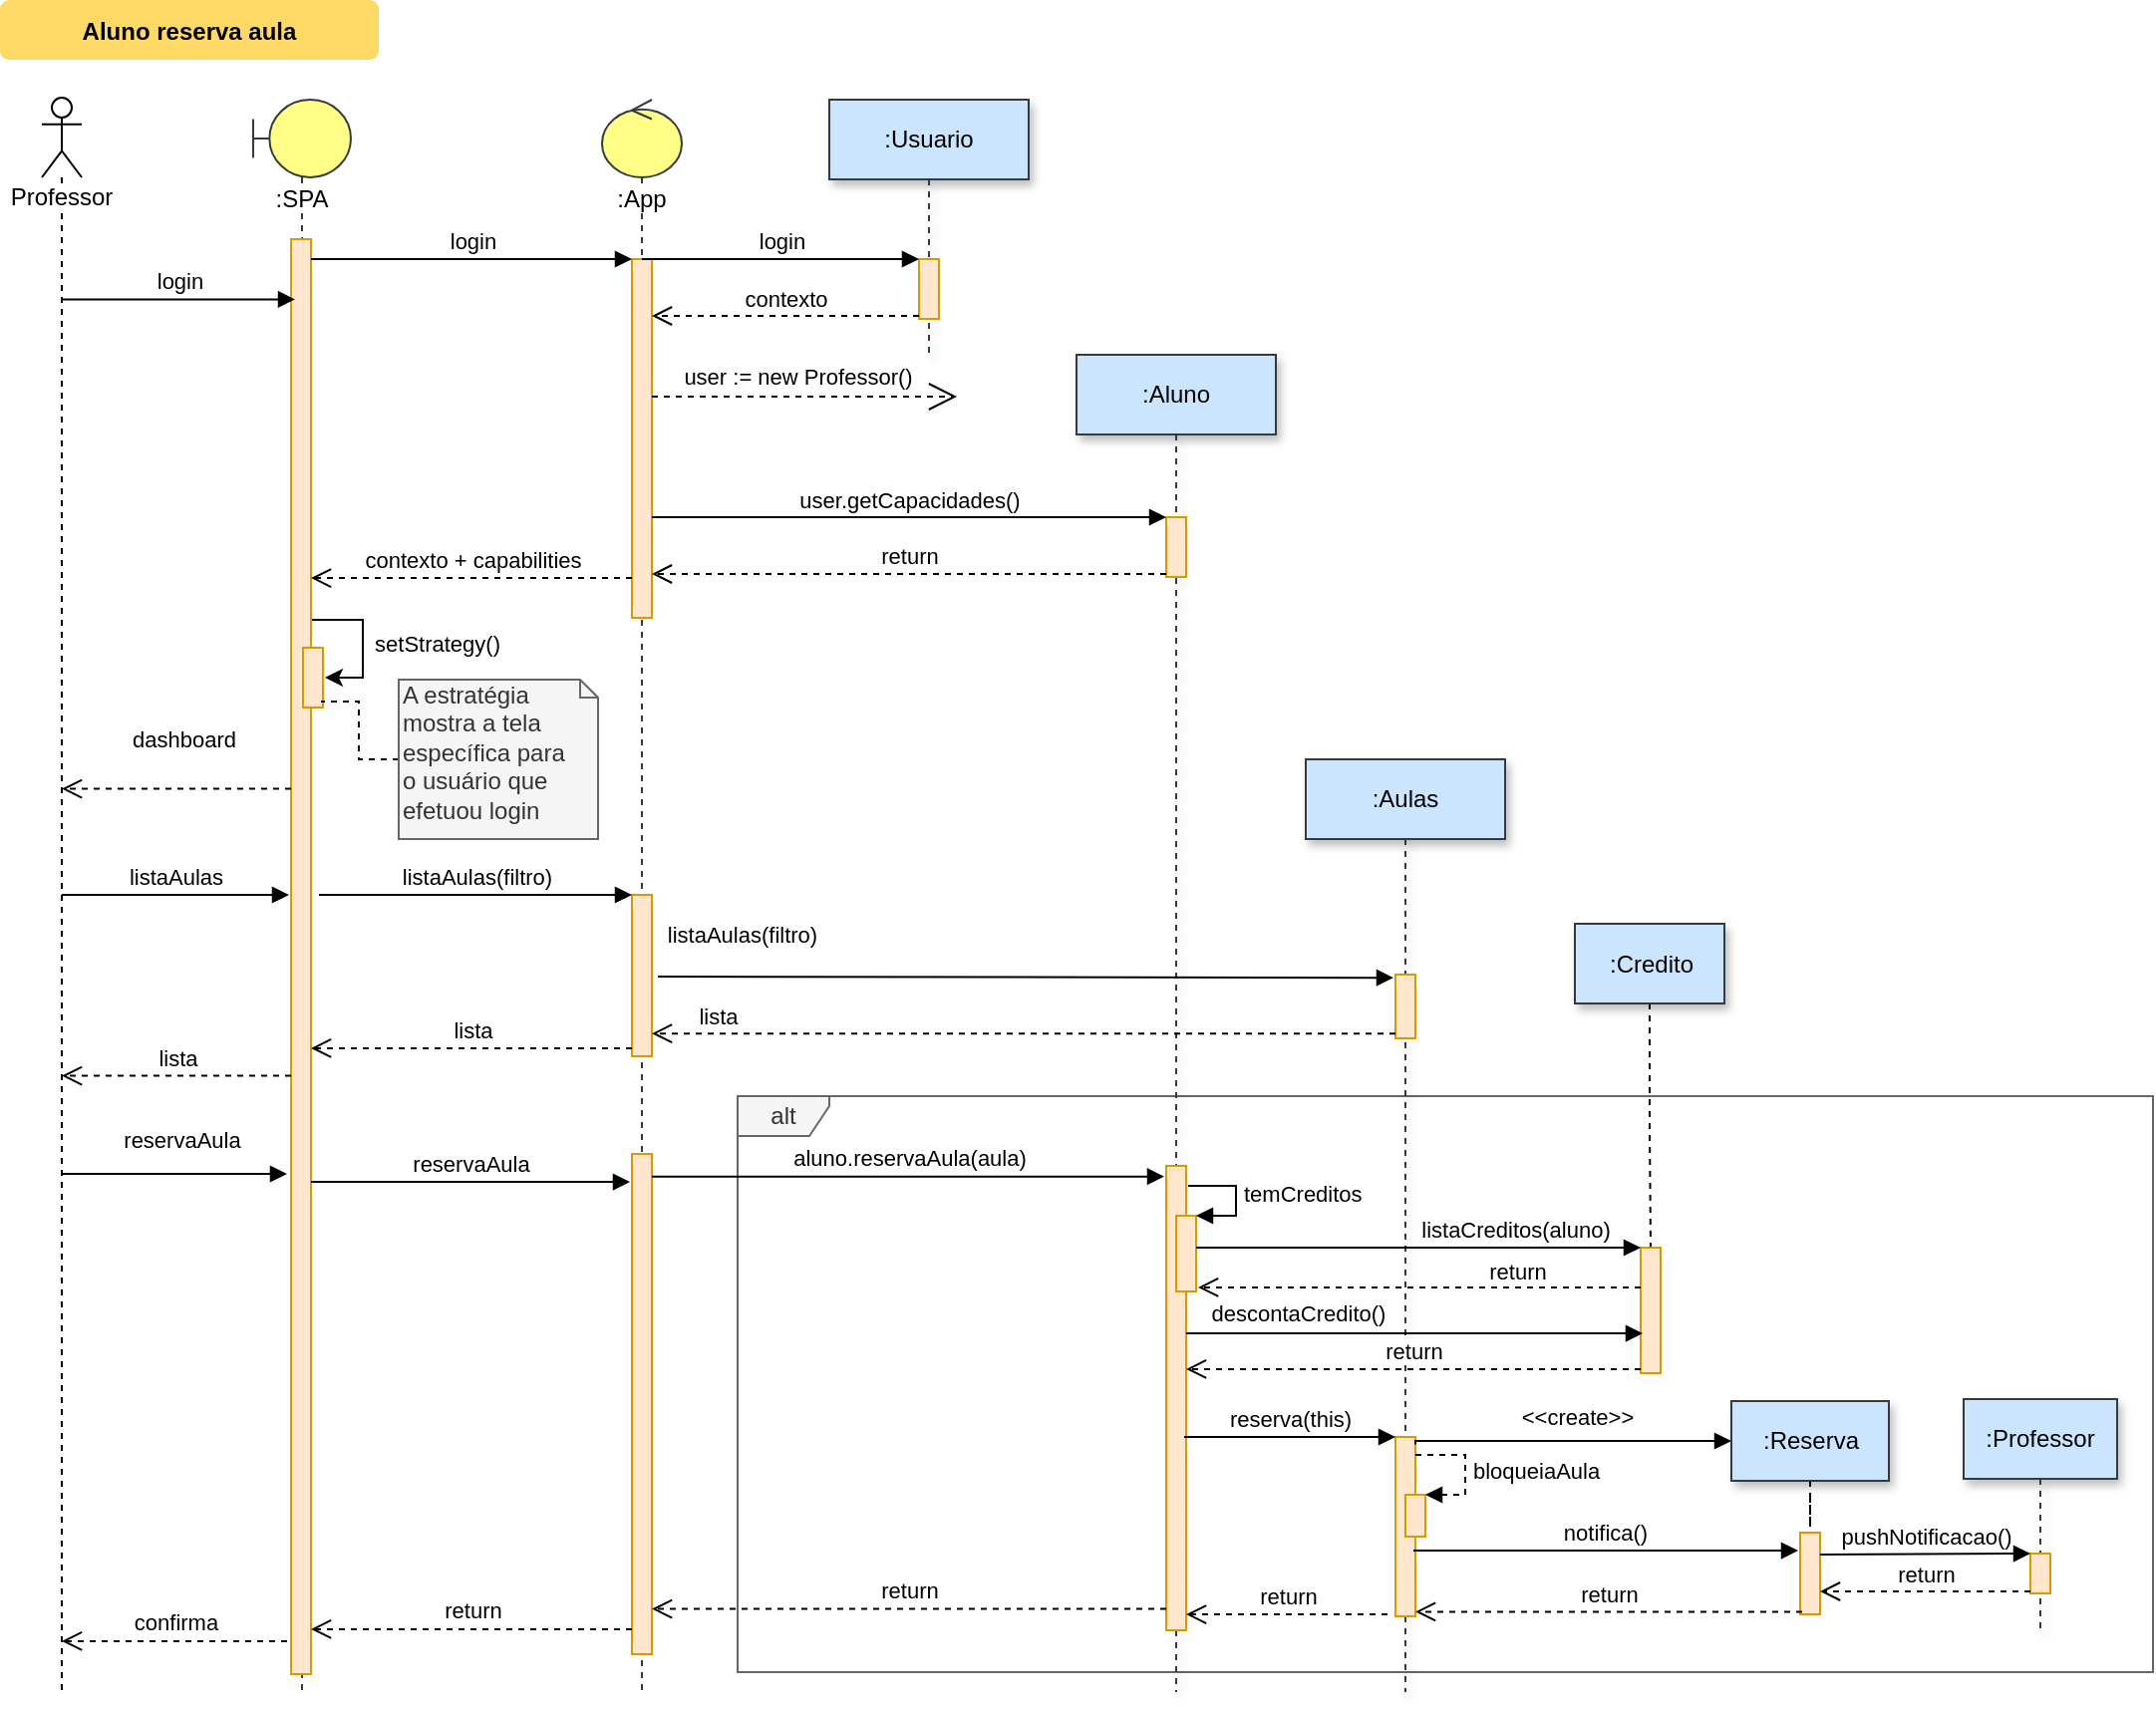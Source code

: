 <mxfile pages="1" version="11.2.4" type="github"><diagram name="Page-1" id="9361dd3d-8414-5efd-6122-117bd74ce7a7"><mxGraphModel dx="1340" dy="864" grid="1" gridSize="10" guides="1" tooltips="1" connect="1" arrows="1" fold="1" page="0" pageScale="1.5" pageWidth="826" pageHeight="1169" background="#ffffff" math="0" shadow="0"><root><mxCell id="0"/><mxCell id="1" parent="0"/><mxCell id="zdmqq-vJ7v56Sh9Q-Qe6-90" value="Aluno reserva aula" style="rounded=1;fontStyle=1;fillColor=#FFD966;strokeColor=none" parent="1" vertex="1"><mxGeometry x="50" y="31" width="190" height="30" as="geometry"/></mxCell><mxCell id="vCzybXFXyTB3erlj9CWv-7" value="alt" style="shape=umlFrame;whiteSpace=wrap;html=1;fillColor=#f5f5f5;strokeColor=#666666;fontColor=#333333;gradientColor=none;swimlaneFillColor=none;width=46;height=20;comic=0;" vertex="1" parent="1"><mxGeometry x="420" y="581" width="710" height="289" as="geometry"/></mxCell><mxCell id="vCzybXFXyTB3erlj9CWv-8" value=":SPA" style="shape=umlLifeline;participant=umlBoundary;perimeter=lifelinePerimeter;whiteSpace=wrap;html=1;container=1;collapsible=0;recursiveResize=0;verticalAlign=top;spacingTop=36;labelBackgroundColor=#ffffff;outlineConnect=0;size=39;fillColor=#ffff88;strokeColor=#36393d;" vertex="1" parent="1"><mxGeometry x="177" y="81" width="49" height="799" as="geometry"/></mxCell><mxCell id="vCzybXFXyTB3erlj9CWv-9" value="setStrategy()" style="edgeStyle=orthogonalEdgeStyle;rounded=0;orthogonalLoop=1;jettySize=auto;html=1;entryX=1.1;entryY=0.5;entryDx=0;entryDy=0;entryPerimeter=0;" edge="1" parent="vCzybXFXyTB3erlj9CWv-8" source="vCzybXFXyTB3erlj9CWv-10" target="vCzybXFXyTB3erlj9CWv-11"><mxGeometry x="0.519" y="-42" relative="1" as="geometry"><Array as="points"><mxPoint x="55" y="261"/><mxPoint x="55" y="290"/></Array><mxPoint x="38" y="25" as="offset"/></mxGeometry></mxCell><mxCell id="vCzybXFXyTB3erlj9CWv-10" value="" style="html=1;points=[];perimeter=orthogonalPerimeter;fillColor=#ffe6cc;strokeColor=#d79b00;" vertex="1" parent="vCzybXFXyTB3erlj9CWv-8"><mxGeometry x="19" y="70" width="10" height="720" as="geometry"/></mxCell><mxCell id="vCzybXFXyTB3erlj9CWv-11" value="" style="html=1;points=[];perimeter=orthogonalPerimeter;fillColor=#ffe6cc;strokeColor=#d79b00;" vertex="1" parent="vCzybXFXyTB3erlj9CWv-8"><mxGeometry x="25" y="275" width="10" height="30" as="geometry"/></mxCell><mxCell id="vCzybXFXyTB3erlj9CWv-12" value="Professor&lt;br&gt;" style="shape=umlLifeline;participant=umlActor;perimeter=lifelinePerimeter;whiteSpace=wrap;html=1;container=1;collapsible=0;recursiveResize=0;verticalAlign=top;spacingTop=36;labelBackgroundColor=#ffffff;outlineConnect=0;" vertex="1" parent="1"><mxGeometry x="71" y="80" width="20" height="800" as="geometry"/></mxCell><mxCell id="vCzybXFXyTB3erlj9CWv-13" value=":Usuario" style="shape=umlLifeline;perimeter=lifelinePerimeter;whiteSpace=wrap;html=1;container=1;collapsible=0;recursiveResize=0;outlineConnect=0;shadow=1;strokeColor=#36393d;fillColor=#cce5ff;" vertex="1" parent="1"><mxGeometry x="466" y="81" width="100" height="129" as="geometry"/></mxCell><mxCell id="vCzybXFXyTB3erlj9CWv-14" value="" style="html=1;points=[];perimeter=orthogonalPerimeter;fillColor=#ffe6cc;strokeColor=#d79b00;" vertex="1" parent="vCzybXFXyTB3erlj9CWv-13"><mxGeometry x="45" y="80" width="10" height="30" as="geometry"/></mxCell><mxCell id="vCzybXFXyTB3erlj9CWv-15" value=":App" style="shape=umlLifeline;participant=umlControl;perimeter=lifelinePerimeter;whiteSpace=wrap;html=1;container=1;collapsible=0;recursiveResize=0;verticalAlign=top;spacingTop=36;labelBackgroundColor=#ffffff;outlineConnect=0;size=39;fillColor=#ffff88;strokeColor=#36393d;" vertex="1" parent="1"><mxGeometry x="352" y="81" width="40" height="799" as="geometry"/></mxCell><mxCell id="vCzybXFXyTB3erlj9CWv-16" value="" style="html=1;points=[];perimeter=orthogonalPerimeter;fillColor=#ffe6cc;strokeColor=#d79b00;" vertex="1" parent="vCzybXFXyTB3erlj9CWv-15"><mxGeometry x="15" y="80" width="10" height="180" as="geometry"/></mxCell><mxCell id="vCzybXFXyTB3erlj9CWv-17" value="" style="html=1;points=[];perimeter=orthogonalPerimeter;fillColor=#ffe6cc;strokeColor=#d79b00;" vertex="1" parent="vCzybXFXyTB3erlj9CWv-15"><mxGeometry x="15" y="399" width="10" height="81" as="geometry"/></mxCell><mxCell id="vCzybXFXyTB3erlj9CWv-18" value="" style="html=1;points=[];perimeter=orthogonalPerimeter;fillColor=#ffe6cc;strokeColor=#d79b00;" vertex="1" parent="vCzybXFXyTB3erlj9CWv-15"><mxGeometry x="15" y="529" width="10" height="251" as="geometry"/></mxCell><mxCell id="vCzybXFXyTB3erlj9CWv-19" value="login" style="html=1;verticalAlign=bottom;endArrow=block;entryX=0;entryY=0;" edge="1" parent="1" source="vCzybXFXyTB3erlj9CWv-10" target="vCzybXFXyTB3erlj9CWv-16"><mxGeometry relative="1" as="geometry"><mxPoint x="245" y="161" as="sourcePoint"/></mxGeometry></mxCell><mxCell id="vCzybXFXyTB3erlj9CWv-20" value="contexto + capabilities" style="html=1;verticalAlign=bottom;endArrow=open;dashed=1;endSize=8;exitX=0;exitY=0.889;exitDx=0;exitDy=0;exitPerimeter=0;" edge="1" parent="1" source="vCzybXFXyTB3erlj9CWv-16" target="vCzybXFXyTB3erlj9CWv-10"><mxGeometry relative="1" as="geometry"><mxPoint x="245" y="237" as="targetPoint"/></mxGeometry></mxCell><mxCell id="vCzybXFXyTB3erlj9CWv-21" value="contexto" style="html=1;verticalAlign=bottom;endArrow=open;dashed=1;endSize=8;exitX=0;exitY=0.95;" edge="1" parent="1" source="vCzybXFXyTB3erlj9CWv-14" target="vCzybXFXyTB3erlj9CWv-16"><mxGeometry relative="1" as="geometry"><mxPoint x="365" y="237" as="targetPoint"/></mxGeometry></mxCell><mxCell id="vCzybXFXyTB3erlj9CWv-22" value="login" style="html=1;verticalAlign=bottom;endArrow=block;entryX=0;entryY=0;" edge="1" parent="1" source="vCzybXFXyTB3erlj9CWv-15" target="vCzybXFXyTB3erlj9CWv-14"><mxGeometry relative="1" as="geometry"><mxPoint x="365" y="161" as="sourcePoint"/></mxGeometry></mxCell><mxCell id="vCzybXFXyTB3erlj9CWv-23" value="login" style="html=1;verticalAlign=bottom;endArrow=block;entryX=0.2;entryY=0.042;entryDx=0;entryDy=0;entryPerimeter=0;" edge="1" parent="1" source="vCzybXFXyTB3erlj9CWv-12" target="vCzybXFXyTB3erlj9CWv-10"><mxGeometry width="80" relative="1" as="geometry"><mxPoint x="100" y="160" as="sourcePoint"/><mxPoint x="180" y="160" as="targetPoint"/></mxGeometry></mxCell><mxCell id="vCzybXFXyTB3erlj9CWv-24" value="dashboard" style="html=1;verticalAlign=bottom;endArrow=open;dashed=1;endSize=8;exitX=0;exitY=0.383;exitDx=0;exitDy=0;exitPerimeter=0;" edge="1" parent="1" source="vCzybXFXyTB3erlj9CWv-10" target="vCzybXFXyTB3erlj9CWv-12"><mxGeometry x="-0.058" y="-16" relative="1" as="geometry"><mxPoint x="180" y="400" as="sourcePoint"/><mxPoint x="99.5" y="341.04" as="targetPoint"/><mxPoint as="offset"/></mxGeometry></mxCell><mxCell id="vCzybXFXyTB3erlj9CWv-25" value=":Aluno" style="shape=umlLifeline;perimeter=lifelinePerimeter;whiteSpace=wrap;html=1;container=1;collapsible=0;recursiveResize=0;outlineConnect=0;shadow=1;strokeColor=#36393d;fillColor=#cce5ff;" vertex="1" parent="1"><mxGeometry x="590" y="209" width="100" height="671" as="geometry"/></mxCell><mxCell id="vCzybXFXyTB3erlj9CWv-26" value="" style="html=1;points=[];perimeter=orthogonalPerimeter;fillColor=#ffe6cc;strokeColor=#d79b00;" vertex="1" parent="vCzybXFXyTB3erlj9CWv-25"><mxGeometry x="45" y="81.5" width="10" height="30" as="geometry"/></mxCell><mxCell id="vCzybXFXyTB3erlj9CWv-50" value="" style="html=1;points=[];perimeter=orthogonalPerimeter;strokeColor=#d79b00;fillColor=#ffe6cc;" vertex="1" parent="vCzybXFXyTB3erlj9CWv-25"><mxGeometry x="45" y="407" width="10" height="233" as="geometry"/></mxCell><mxCell id="vCzybXFXyTB3erlj9CWv-63" value="" style="html=1;points=[];perimeter=orthogonalPerimeter;comic=0;gradientColor=none;strokeColor=#d79b00;fillColor=#ffe6cc;" vertex="1" parent="vCzybXFXyTB3erlj9CWv-25"><mxGeometry x="50" y="432" width="10" height="38" as="geometry"/></mxCell><mxCell id="vCzybXFXyTB3erlj9CWv-64" value="temCreditos" style="edgeStyle=orthogonalEdgeStyle;html=1;align=left;spacingLeft=2;endArrow=block;rounded=0;entryX=1;entryY=0;" edge="1" target="vCzybXFXyTB3erlj9CWv-63" parent="vCzybXFXyTB3erlj9CWv-25"><mxGeometry relative="1" as="geometry"><mxPoint x="60" y="417" as="sourcePoint"/><Array as="points"><mxPoint x="56" y="417"/><mxPoint x="80" y="417"/><mxPoint x="80" y="432"/></Array></mxGeometry></mxCell><mxCell id="vCzybXFXyTB3erlj9CWv-28" value="user := new Professor()" style="endArrow=open;endSize=12;dashed=1;html=1;" edge="1" parent="1" source="vCzybXFXyTB3erlj9CWv-16"><mxGeometry x="-0.046" y="10" width="160" relative="1" as="geometry"><mxPoint x="378" y="240" as="sourcePoint"/><mxPoint x="530" y="230" as="targetPoint"/><mxPoint as="offset"/><Array as="points"/></mxGeometry></mxCell><mxCell id="vCzybXFXyTB3erlj9CWv-29" value="user.getCapacidades()" style="html=1;verticalAlign=bottom;endArrow=block;entryX=0;entryY=0;" edge="1" parent="1" source="vCzybXFXyTB3erlj9CWv-16" target="vCzybXFXyTB3erlj9CWv-26"><mxGeometry relative="1" as="geometry"><mxPoint x="527" y="260" as="sourcePoint"/></mxGeometry></mxCell><mxCell id="vCzybXFXyTB3erlj9CWv-30" value="return" style="html=1;verticalAlign=bottom;endArrow=open;dashed=1;endSize=8;exitX=0;exitY=0.95;" edge="1" parent="1" source="vCzybXFXyTB3erlj9CWv-26" target="vCzybXFXyTB3erlj9CWv-16"><mxGeometry relative="1" as="geometry"><mxPoint x="527" y="336" as="targetPoint"/></mxGeometry></mxCell><mxCell id="vCzybXFXyTB3erlj9CWv-31" style="edgeStyle=orthogonalEdgeStyle;rounded=0;orthogonalLoop=1;jettySize=auto;html=1;entryX=0.9;entryY=0.9;entryDx=0;entryDy=0;entryPerimeter=0;dashed=1;endArrow=none;endFill=0;" edge="1" parent="1" source="vCzybXFXyTB3erlj9CWv-32" target="vCzybXFXyTB3erlj9CWv-11"><mxGeometry relative="1" as="geometry"/></mxCell><mxCell id="vCzybXFXyTB3erlj9CWv-32" value="&lt;blockquote style=&quot;margin: 0 0 0 40px ; border: none ; padding: 0px&quot;&gt;&lt;/blockquote&gt;&lt;span&gt;A estratégia&lt;/span&gt;&lt;br&gt;&lt;blockquote style=&quot;margin: 0 0 0 40px ; border: none ; padding: 0px&quot;&gt;&lt;/blockquote&gt;&lt;span&gt;mostra a tela específica para&lt;/span&gt;&lt;br&gt;&lt;blockquote style=&quot;margin: 0 0 0 40px ; border: none ; padding: 0px&quot;&gt; &lt;/blockquote&gt;&lt;span&gt;o usuário que&lt;/span&gt;&lt;br&gt; efetuou login" style="shape=note;whiteSpace=wrap;html=1;size=9;verticalAlign=top;align=left;spacingTop=-6;fillColor=#f5f5f5;strokeColor=#666666;fontColor=#333333;" vertex="1" parent="1"><mxGeometry x="250" y="372" width="100" height="80" as="geometry"/></mxCell><mxCell id="vCzybXFXyTB3erlj9CWv-33" value=":Aulas" style="shape=umlLifeline;perimeter=lifelinePerimeter;whiteSpace=wrap;html=1;container=1;collapsible=0;recursiveResize=0;outlineConnect=0;shadow=1;strokeColor=#36393d;fillColor=#cce5ff;" vertex="1" parent="1"><mxGeometry x="705" y="412" width="100" height="468" as="geometry"/></mxCell><mxCell id="vCzybXFXyTB3erlj9CWv-40" value="" style="html=1;points=[];perimeter=orthogonalPerimeter;fillColor=#ffe6cc;strokeColor=#d79b00;" vertex="1" parent="vCzybXFXyTB3erlj9CWv-33"><mxGeometry x="45" y="108" width="10" height="32" as="geometry"/></mxCell><mxCell id="vCzybXFXyTB3erlj9CWv-67" value="" style="html=1;points=[];perimeter=orthogonalPerimeter;comic=0;gradientColor=none;strokeColor=#d79b00;fillColor=#ffe6cc;" vertex="1" parent="vCzybXFXyTB3erlj9CWv-33"><mxGeometry x="45" y="340" width="10" height="90" as="geometry"/></mxCell><mxCell id="vCzybXFXyTB3erlj9CWv-78" value="" style="html=1;points=[];perimeter=orthogonalPerimeter;comic=0;gradientColor=none;strokeColor=#d79b00;fillColor=#ffe6cc;" vertex="1" parent="vCzybXFXyTB3erlj9CWv-33"><mxGeometry x="50" y="369" width="10" height="21" as="geometry"/></mxCell><mxCell id="vCzybXFXyTB3erlj9CWv-79" value="bloqueiaAula" style="edgeStyle=orthogonalEdgeStyle;html=1;align=left;spacingLeft=2;endArrow=block;rounded=0;entryX=1;entryY=0;dashed=1;" edge="1" target="vCzybXFXyTB3erlj9CWv-78" parent="vCzybXFXyTB3erlj9CWv-33"><mxGeometry relative="1" as="geometry"><mxPoint x="55" y="349" as="sourcePoint"/><Array as="points"><mxPoint x="80" y="349"/></Array></mxGeometry></mxCell><mxCell id="vCzybXFXyTB3erlj9CWv-34" value="listaAulas" style="html=1;verticalAlign=bottom;endArrow=block;" edge="1" parent="1" source="vCzybXFXyTB3erlj9CWv-12"><mxGeometry width="80" relative="1" as="geometry"><mxPoint x="100" y="480" as="sourcePoint"/><mxPoint x="195" y="480" as="targetPoint"/></mxGeometry></mxCell><mxCell id="vCzybXFXyTB3erlj9CWv-35" value="listaAulas(filtro)" style="html=1;verticalAlign=bottom;endArrow=block;entryX=0;entryY=0;" edge="1" parent="1" target="vCzybXFXyTB3erlj9CWv-17"><mxGeometry relative="1" as="geometry"><mxPoint x="210" y="480" as="sourcePoint"/></mxGeometry></mxCell><mxCell id="vCzybXFXyTB3erlj9CWv-36" value="lista" style="html=1;verticalAlign=bottom;endArrow=open;dashed=1;endSize=8;exitX=0;exitY=0.95;" edge="1" parent="1" source="vCzybXFXyTB3erlj9CWv-17" target="vCzybXFXyTB3erlj9CWv-10"><mxGeometry relative="1" as="geometry"><mxPoint x="209" y="556" as="targetPoint"/></mxGeometry></mxCell><mxCell id="vCzybXFXyTB3erlj9CWv-38" value="lista" style="html=1;verticalAlign=bottom;endArrow=open;dashed=1;endSize=8;exitX=0;exitY=0.925;exitDx=0;exitDy=0;exitPerimeter=0;" edge="1" parent="1" source="vCzybXFXyTB3erlj9CWv-40" target="vCzybXFXyTB3erlj9CWv-17"><mxGeometry x="0.825" relative="1" as="geometry"><mxPoint x="441" y="583.5" as="targetPoint"/><mxPoint x="705" y="556.5" as="sourcePoint"/><mxPoint as="offset"/></mxGeometry></mxCell><mxCell id="vCzybXFXyTB3erlj9CWv-39" value="lista" style="html=1;verticalAlign=bottom;endArrow=open;dashed=1;endSize=8;exitX=0;exitY=0.583;exitDx=0;exitDy=0;exitPerimeter=0;" edge="1" parent="1" source="vCzybXFXyTB3erlj9CWv-10" target="vCzybXFXyTB3erlj9CWv-12"><mxGeometry relative="1" as="geometry"><mxPoint x="170" y="550" as="sourcePoint"/><mxPoint x="116" y="557" as="targetPoint"/></mxGeometry></mxCell><mxCell id="vCzybXFXyTB3erlj9CWv-41" value="listaAulas(filtro)" style="html=1;verticalAlign=bottom;endArrow=block;entryX=-0.1;entryY=0.05;entryDx=0;entryDy=0;entryPerimeter=0;" edge="1" parent="1" target="vCzybXFXyTB3erlj9CWv-40"><mxGeometry x="-0.775" y="12" relative="1" as="geometry"><mxPoint x="380" y="521" as="sourcePoint"/><mxPoint as="offset"/></mxGeometry></mxCell><mxCell id="vCzybXFXyTB3erlj9CWv-43" value="reservaAula" style="html=1;verticalAlign=bottom;endArrow=block;" edge="1" parent="1" source="vCzybXFXyTB3erlj9CWv-12"><mxGeometry x="0.049" y="8" width="80" relative="1" as="geometry"><mxPoint x="100" y="604" as="sourcePoint"/><mxPoint x="194" y="620" as="targetPoint"/><mxPoint as="offset"/></mxGeometry></mxCell><mxCell id="vCzybXFXyTB3erlj9CWv-44" value="reservaAula" style="html=1;verticalAlign=bottom;endArrow=block;entryX=-0.1;entryY=0.056;entryDx=0;entryDy=0;entryPerimeter=0;" edge="1" parent="1" source="vCzybXFXyTB3erlj9CWv-10" target="vCzybXFXyTB3erlj9CWv-18"><mxGeometry relative="1" as="geometry"><mxPoint x="297" y="610" as="sourcePoint"/></mxGeometry></mxCell><mxCell id="vCzybXFXyTB3erlj9CWv-45" value="return" style="html=1;verticalAlign=bottom;endArrow=open;dashed=1;endSize=8;exitX=0;exitY=0.95;" edge="1" parent="1" source="vCzybXFXyTB3erlj9CWv-18" target="vCzybXFXyTB3erlj9CWv-10"><mxGeometry relative="1" as="geometry"><mxPoint x="297" y="686" as="targetPoint"/></mxGeometry></mxCell><mxCell id="vCzybXFXyTB3erlj9CWv-46" value="aluno.reservaAula(aula)" style="html=1;verticalAlign=bottom;endArrow=block;entryX=-0.1;entryY=0.023;entryDx=0;entryDy=0;entryPerimeter=0;" edge="1" parent="1" source="vCzybXFXyTB3erlj9CWv-18" target="vCzybXFXyTB3erlj9CWv-50"><mxGeometry relative="1" as="geometry"><mxPoint x="380" y="619" as="sourcePoint"/></mxGeometry></mxCell><mxCell id="vCzybXFXyTB3erlj9CWv-47" value="return" style="html=1;verticalAlign=bottom;endArrow=open;dashed=1;endSize=8;exitX=0;exitY=0.954;exitDx=0;exitDy=0;exitPerimeter=0;" edge="1" parent="1" source="vCzybXFXyTB3erlj9CWv-50" target="vCzybXFXyTB3erlj9CWv-18"><mxGeometry relative="1" as="geometry"><mxPoint x="508" y="686" as="targetPoint"/></mxGeometry></mxCell><mxCell id="vCzybXFXyTB3erlj9CWv-52" value="confirma" style="html=1;verticalAlign=bottom;endArrow=open;dashed=1;endSize=8;exitX=-0.2;exitY=0.977;exitDx=0;exitDy=0;exitPerimeter=0;" edge="1" parent="1" source="vCzybXFXyTB3erlj9CWv-10" target="vCzybXFXyTB3erlj9CWv-12"><mxGeometry relative="1" as="geometry"><mxPoint x="183.5" y="771" as="sourcePoint"/><mxPoint x="103.5" y="770.5" as="targetPoint"/></mxGeometry></mxCell><mxCell id="vCzybXFXyTB3erlj9CWv-65" style="edgeStyle=orthogonalEdgeStyle;rounded=0;orthogonalLoop=1;jettySize=auto;html=1;endArrow=none;endFill=0;dashed=1;" edge="1" parent="1" source="vCzybXFXyTB3erlj9CWv-57" target="vCzybXFXyTB3erlj9CWv-58"><mxGeometry relative="1" as="geometry"/></mxCell><mxCell id="vCzybXFXyTB3erlj9CWv-57" value=":Credito" style="html=1;comic=0;gradientColor=none;shadow=1;strokeColor=#36393d;fillColor=#cce5ff;" vertex="1" parent="1"><mxGeometry x="840" y="494.5" width="75" height="40" as="geometry"/></mxCell><mxCell id="vCzybXFXyTB3erlj9CWv-58" value="" style="html=1;points=[];perimeter=orthogonalPerimeter;comic=0;gradientColor=none;strokeColor=#d79b00;fillColor=#ffe6cc;" vertex="1" parent="1"><mxGeometry x="873" y="657" width="10" height="63" as="geometry"/></mxCell><mxCell id="vCzybXFXyTB3erlj9CWv-59" value="listaCreditos(aluno)" style="html=1;verticalAlign=bottom;endArrow=block;entryX=0;entryY=0;" edge="1" target="vCzybXFXyTB3erlj9CWv-58" parent="1" source="vCzybXFXyTB3erlj9CWv-63"><mxGeometry x="0.433" relative="1" as="geometry"><mxPoint x="680" y="657" as="sourcePoint"/><mxPoint as="offset"/></mxGeometry></mxCell><mxCell id="vCzybXFXyTB3erlj9CWv-60" value="return" style="html=1;verticalAlign=bottom;endArrow=open;dashed=1;endSize=8;entryX=1.1;entryY=0.947;entryDx=0;entryDy=0;entryPerimeter=0;" edge="1" source="vCzybXFXyTB3erlj9CWv-58" parent="1" target="vCzybXFXyTB3erlj9CWv-63"><mxGeometry x="-0.436" y="1" relative="1" as="geometry"><mxPoint x="808" y="666" as="targetPoint"/><mxPoint as="offset"/></mxGeometry></mxCell><mxCell id="vCzybXFXyTB3erlj9CWv-66" value="descontaCredito()" style="html=1;verticalAlign=bottom;endArrow=block;entryX=0.1;entryY=0.683;entryDx=0;entryDy=0;entryPerimeter=0;" edge="1" parent="1" source="vCzybXFXyTB3erlj9CWv-50" target="vCzybXFXyTB3erlj9CWv-58"><mxGeometry x="-0.515" y="1" width="80" relative="1" as="geometry"><mxPoint x="690" y="691" as="sourcePoint"/><mxPoint x="725" y="691" as="targetPoint"/><mxPoint as="offset"/></mxGeometry></mxCell><mxCell id="vCzybXFXyTB3erlj9CWv-69" value="return" style="html=1;verticalAlign=bottom;endArrow=open;dashed=1;endSize=8;exitX=-0.4;exitY=0.989;exitDx=0;exitDy=0;exitPerimeter=0;" edge="1" source="vCzybXFXyTB3erlj9CWv-67" parent="1" target="vCzybXFXyTB3erlj9CWv-50"><mxGeometry relative="1" as="geometry"><mxPoint x="680" y="802" as="targetPoint"/></mxGeometry></mxCell><mxCell id="vCzybXFXyTB3erlj9CWv-68" value="reserva(this)" style="html=1;verticalAlign=bottom;endArrow=block;entryX=0;entryY=0;" edge="1" target="vCzybXFXyTB3erlj9CWv-67" parent="1"><mxGeometry relative="1" as="geometry"><mxPoint x="644" y="752" as="sourcePoint"/></mxGeometry></mxCell><mxCell id="vCzybXFXyTB3erlj9CWv-87" style="edgeStyle=orthogonalEdgeStyle;rounded=0;orthogonalLoop=1;jettySize=auto;html=1;dashed=1;endArrow=none;endFill=0;" edge="1" parent="1" source="vCzybXFXyTB3erlj9CWv-70" target="vCzybXFXyTB3erlj9CWv-85"><mxGeometry relative="1" as="geometry"/></mxCell><mxCell id="vCzybXFXyTB3erlj9CWv-70" value=":Reserva" style="html=1;comic=0;gradientColor=none;shadow=1;strokeColor=#36393d;fillColor=#cce5ff;" vertex="1" parent="1"><mxGeometry x="918.5" y="734" width="79" height="40" as="geometry"/></mxCell><mxCell id="vCzybXFXyTB3erlj9CWv-71" value="&amp;lt;&amp;lt;create&amp;gt;&amp;gt;" style="edgeStyle=orthogonalEdgeStyle;rounded=0;orthogonalLoop=1;jettySize=auto;html=1;entryX=0;entryY=0.5;entryDx=0;entryDy=0;endArrow=block;endFill=1;exitX=1;exitY=0.042;exitDx=0;exitDy=0;exitPerimeter=0;" edge="1" parent="1" source="vCzybXFXyTB3erlj9CWv-67" target="vCzybXFXyTB3erlj9CWv-70"><mxGeometry x="0.032" y="12" relative="1" as="geometry"><Array as="points"><mxPoint x="760" y="754"/></Array><mxPoint as="offset"/></mxGeometry></mxCell><mxCell id="vCzybXFXyTB3erlj9CWv-72" value="return" style="html=1;verticalAlign=bottom;endArrow=open;dashed=1;endSize=8;exitX=0;exitY=0.968;exitDx=0;exitDy=0;exitPerimeter=0;" edge="1" parent="1" source="vCzybXFXyTB3erlj9CWv-58" target="vCzybXFXyTB3erlj9CWv-50"><mxGeometry relative="1" as="geometry"><mxPoint x="845" y="719.5" as="sourcePoint"/><mxPoint x="765" y="719.5" as="targetPoint"/></mxGeometry></mxCell><mxCell id="vCzybXFXyTB3erlj9CWv-80" value=":Professor" style="shape=umlLifeline;perimeter=lifelinePerimeter;whiteSpace=wrap;html=1;container=1;collapsible=0;recursiveResize=0;outlineConnect=0;comic=0;gradientColor=none;shadow=1;strokeColor=#36393d;fillColor=#cce5ff;" vertex="1" parent="1"><mxGeometry x="1035" y="733" width="77" height="117" as="geometry"/></mxCell><mxCell id="vCzybXFXyTB3erlj9CWv-90" value="" style="html=1;points=[];perimeter=orthogonalPerimeter;comic=0;gradientColor=none;strokeColor=#d79b00;fillColor=#ffe6cc;" vertex="1" parent="vCzybXFXyTB3erlj9CWv-80"><mxGeometry x="33.5" y="77.5" width="10" height="20" as="geometry"/></mxCell><mxCell id="vCzybXFXyTB3erlj9CWv-84" style="edgeStyle=orthogonalEdgeStyle;rounded=0;orthogonalLoop=1;jettySize=auto;html=1;exitX=0.5;exitY=1;exitDx=0;exitDy=0;dashed=1;endArrow=none;endFill=0;" edge="1" parent="1" source="vCzybXFXyTB3erlj9CWv-70" target="vCzybXFXyTB3erlj9CWv-70"><mxGeometry relative="1" as="geometry"/></mxCell><mxCell id="vCzybXFXyTB3erlj9CWv-85" value="" style="html=1;points=[];perimeter=orthogonalPerimeter;comic=0;gradientColor=none;strokeColor=#d79b00;fillColor=#ffe6cc;" vertex="1" parent="1"><mxGeometry x="953" y="800" width="10" height="41" as="geometry"/></mxCell><mxCell id="vCzybXFXyTB3erlj9CWv-88" value="notifica()" style="html=1;verticalAlign=bottom;endArrow=block;entryX=-0.1;entryY=0.22;entryDx=0;entryDy=0;entryPerimeter=0;" edge="1" parent="1" target="vCzybXFXyTB3erlj9CWv-85"><mxGeometry width="80" relative="1" as="geometry"><mxPoint x="759" y="809" as="sourcePoint"/><mxPoint x="940" y="818" as="targetPoint"/></mxGeometry></mxCell><mxCell id="vCzybXFXyTB3erlj9CWv-89" value="return" style="html=1;verticalAlign=bottom;endArrow=open;dashed=1;endSize=8;exitX=0.1;exitY=0.968;exitDx=0;exitDy=0;exitPerimeter=0;" edge="1" parent="1" source="vCzybXFXyTB3erlj9CWv-85" target="vCzybXFXyTB3erlj9CWv-67"><mxGeometry relative="1" as="geometry"><mxPoint x="923" y="840.5" as="sourcePoint"/><mxPoint x="843" y="840.5" as="targetPoint"/></mxGeometry></mxCell><mxCell id="vCzybXFXyTB3erlj9CWv-91" value="pushNotificacao()" style="html=1;verticalAlign=bottom;endArrow=block;entryX=0;entryY=0;exitX=1;exitY=0.268;exitDx=0;exitDy=0;exitPerimeter=0;" edge="1" target="vCzybXFXyTB3erlj9CWv-90" parent="1" source="vCzybXFXyTB3erlj9CWv-85"><mxGeometry relative="1" as="geometry"><mxPoint x="980" y="811" as="sourcePoint"/></mxGeometry></mxCell><mxCell id="vCzybXFXyTB3erlj9CWv-92" value="return" style="html=1;verticalAlign=bottom;endArrow=open;dashed=1;endSize=8;exitX=0;exitY=0.95;" edge="1" source="vCzybXFXyTB3erlj9CWv-90" parent="1" target="vCzybXFXyTB3erlj9CWv-85"><mxGeometry relative="1" as="geometry"><mxPoint x="10" y="919" as="targetPoint"/></mxGeometry></mxCell></root></mxGraphModel></diagram></mxfile>